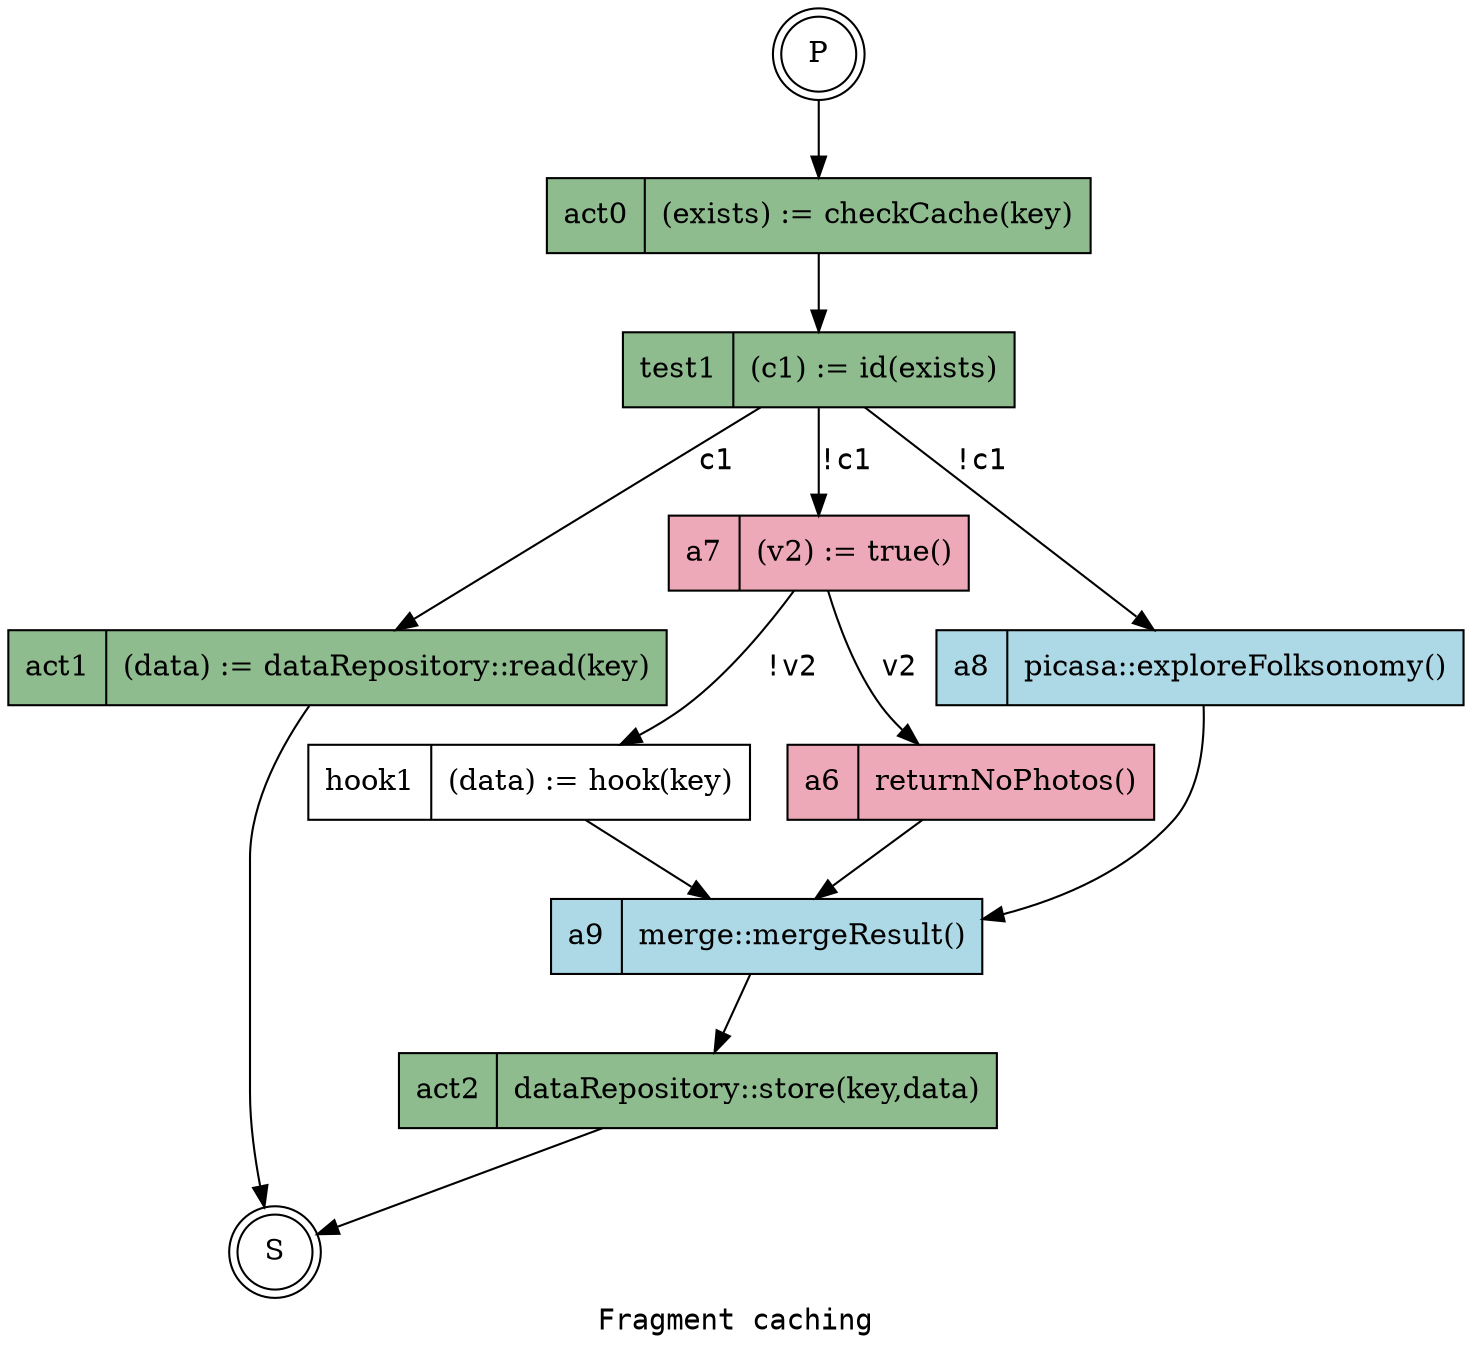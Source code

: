 digraph caching {
  fontname=Courier;
  node [shape=record];
  edge [fontname=Courier];
label="Fragment caching"
  caching_preds [label="P", shape=doublecircle];
  caching_succs [label="S", shape=doublecircle];
  caching_act0 [label="act0|(exists) := checkCache(key)",style=filled,fillcolor="darkseagreen"];
  caching_test1 [label="test1|(c1) := id(exists)",style=filled,fillcolor="darkseagreen"];
  caching_act1 [label="act1|(data) := dataRepository::read(key)",style=filled,fillcolor="darkseagreen"];
  caching_hook1 [label="hook1|(data) := hook(key)"];
  caching_act2 [label="act2|dataRepository::store(key,data)",style=filled,fillcolor="darkseagreen"];
  a6 [label="a6|returnNoPhotos()",style=filled,fillcolor="pink2"];
  a7 [label="a7|(v2) := true()",style=filled,fillcolor="pink2"];
  a8 [label="a8|picasa::exploreFolksonomy()",style=filled,fillcolor="lightblue"];
  a9 [label="a9|merge::mergeResult()",style=filled,fillcolor="lightblue"];
  caching_preds -> caching_act0 ;
  caching_act0 -> caching_test1 ;
  caching_test1 -> caching_act1 [label="c1"];
  caching_test1 -> a7 [label="!c1"];
  caching_test1 -> a8 [label="!c1"];
  caching_act1 -> caching_succs ;
  caching_hook1 -> a9 ;
  caching_act2 -> caching_succs ;
  a6 -> a9 ;
  a7 -> caching_hook1 [label="!v2"];
  a7 -> a6 [label="v2"];
  a8 -> a9 ;
  a9 -> caching_act2 ; } 
